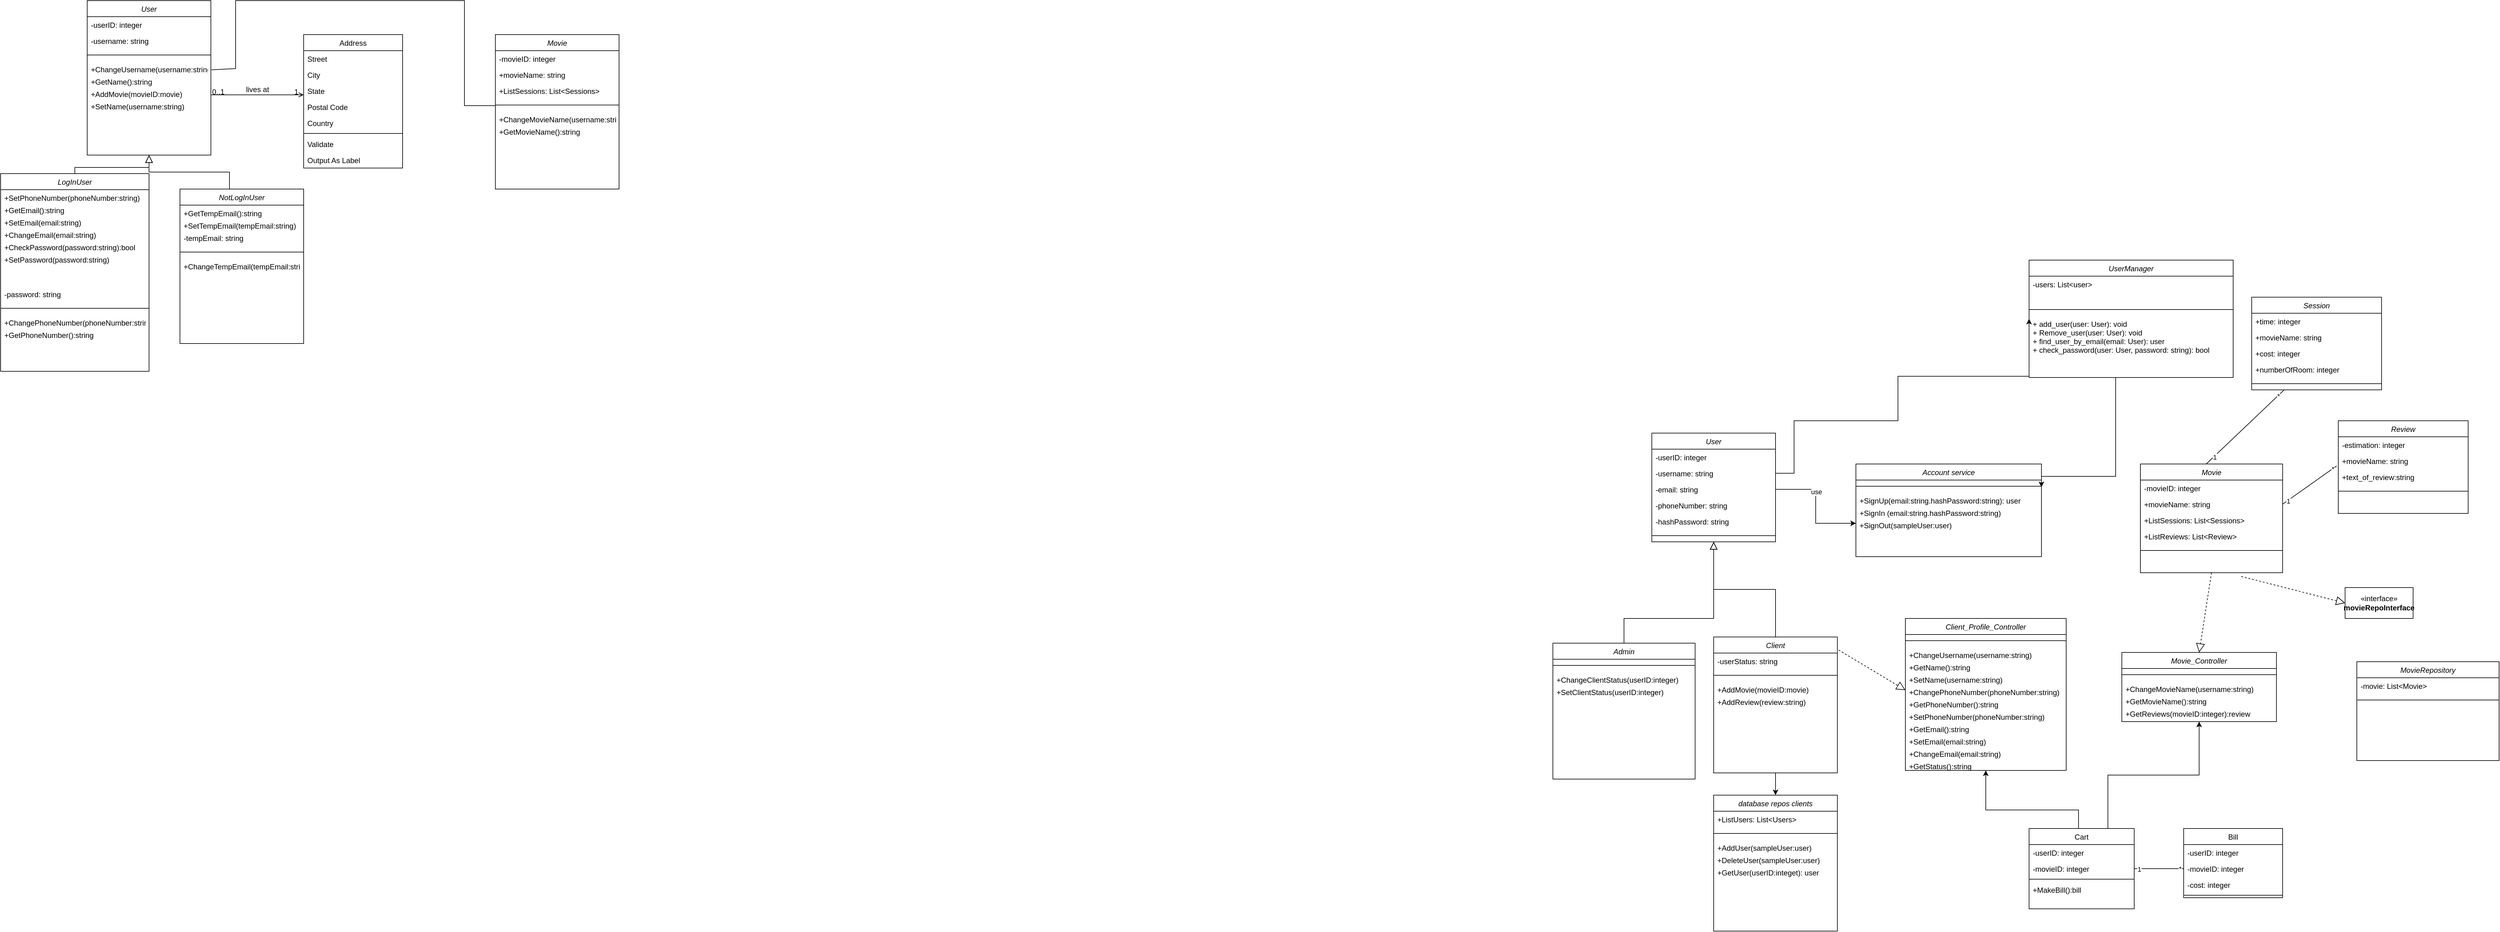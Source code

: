 <mxfile version="23.1.7" type="github" pages="2">
  <diagram id="C5RBs43oDa-KdzZeNtuy" name="Page-1">
    <mxGraphModel dx="3812" dy="1011" grid="1" gridSize="10" guides="1" tooltips="1" connect="1" arrows="1" fold="1" page="1" pageScale="1" pageWidth="827" pageHeight="1169" math="0" shadow="0">
      <root>
        <mxCell id="WIyWlLk6GJQsqaUBKTNV-0" />
        <mxCell id="WIyWlLk6GJQsqaUBKTNV-1" parent="WIyWlLk6GJQsqaUBKTNV-0" />
        <mxCell id="zkfFHV4jXpPFQw0GAbJ--0" value="User" style="swimlane;fontStyle=2;align=center;verticalAlign=top;childLayout=stackLayout;horizontal=1;startSize=26;horizontalStack=0;resizeParent=1;resizeLast=0;collapsible=1;marginBottom=0;rounded=0;shadow=0;strokeWidth=1;" parent="WIyWlLk6GJQsqaUBKTNV-1" vertex="1">
          <mxGeometry x="-2410" y="30" width="200" height="250" as="geometry">
            <mxRectangle x="200" y="60" width="160" height="26" as="alternateBounds" />
          </mxGeometry>
        </mxCell>
        <mxCell id="Kl_dRkSv7i4Bv8vPfmTF-0" value="-userID: integer" style="text;align=left;verticalAlign=top;spacingLeft=4;spacingRight=4;overflow=hidden;rotatable=0;points=[[0,0.5],[1,0.5]];portConstraint=eastwest;rounded=0;shadow=0;html=0;" parent="zkfFHV4jXpPFQw0GAbJ--0" vertex="1">
          <mxGeometry y="26" width="200" height="26" as="geometry" />
        </mxCell>
        <mxCell id="zkfFHV4jXpPFQw0GAbJ--1" value="-username: string" style="text;align=left;verticalAlign=top;spacingLeft=4;spacingRight=4;overflow=hidden;rotatable=0;points=[[0,0.5],[1,0.5]];portConstraint=eastwest;" parent="zkfFHV4jXpPFQw0GAbJ--0" vertex="1">
          <mxGeometry y="52" width="200" height="26" as="geometry" />
        </mxCell>
        <mxCell id="zkfFHV4jXpPFQw0GAbJ--4" value="" style="line;html=1;strokeWidth=1;align=left;verticalAlign=middle;spacingTop=-1;spacingLeft=3;spacingRight=3;rotatable=0;labelPosition=right;points=[];portConstraint=eastwest;" parent="zkfFHV4jXpPFQw0GAbJ--0" vertex="1">
          <mxGeometry y="78" width="200" height="20" as="geometry" />
        </mxCell>
        <mxCell id="Kl_dRkSv7i4Bv8vPfmTF-1" value="+ChangeUsername(username:string)" style="text;align=left;verticalAlign=top;spacingLeft=4;spacingRight=4;overflow=hidden;rotatable=0;points=[[0,0.5],[1,0.5]];portConstraint=eastwest;" parent="zkfFHV4jXpPFQw0GAbJ--0" vertex="1">
          <mxGeometry y="98" width="200" height="20" as="geometry" />
        </mxCell>
        <mxCell id="Kl_dRkSv7i4Bv8vPfmTF-3" value="+GetName():string" style="text;align=left;verticalAlign=top;spacingLeft=4;spacingRight=4;overflow=hidden;rotatable=0;points=[[0,0.5],[1,0.5]];portConstraint=eastwest;" parent="zkfFHV4jXpPFQw0GAbJ--0" vertex="1">
          <mxGeometry y="118" width="200" height="20" as="geometry" />
        </mxCell>
        <mxCell id="Kl_dRkSv7i4Bv8vPfmTF-28" value="+AddMovie(movieID:movie)" style="text;align=left;verticalAlign=top;spacingLeft=4;spacingRight=4;overflow=hidden;rotatable=0;points=[[0,0.5],[1,0.5]];portConstraint=eastwest;" parent="zkfFHV4jXpPFQw0GAbJ--0" vertex="1">
          <mxGeometry y="138" width="200" height="20" as="geometry" />
        </mxCell>
        <mxCell id="Kl_dRkSv7i4Bv8vPfmTF-43" value="+SetName(username:string)" style="text;align=left;verticalAlign=top;spacingLeft=4;spacingRight=4;overflow=hidden;rotatable=0;points=[[0,0.5],[1,0.5]];portConstraint=eastwest;" parent="zkfFHV4jXpPFQw0GAbJ--0" vertex="1">
          <mxGeometry y="158" width="200" height="20" as="geometry" />
        </mxCell>
        <mxCell id="zkfFHV4jXpPFQw0GAbJ--12" value="" style="endArrow=block;endSize=10;endFill=0;shadow=0;strokeWidth=1;rounded=0;edgeStyle=elbowEdgeStyle;elbow=vertical;exitX=0.5;exitY=0;exitDx=0;exitDy=0;" parent="WIyWlLk6GJQsqaUBKTNV-1" target="zkfFHV4jXpPFQw0GAbJ--0" edge="1">
          <mxGeometry width="160" relative="1" as="geometry">
            <mxPoint x="-2430" y="320" as="sourcePoint" />
            <mxPoint x="-2410" y="173" as="targetPoint" />
          </mxGeometry>
        </mxCell>
        <mxCell id="zkfFHV4jXpPFQw0GAbJ--16" value="" style="endArrow=block;endSize=10;endFill=0;shadow=0;strokeWidth=1;rounded=0;edgeStyle=elbowEdgeStyle;elbow=vertical;exitX=0.5;exitY=0;exitDx=0;exitDy=0;" parent="WIyWlLk6GJQsqaUBKTNV-1" target="zkfFHV4jXpPFQw0GAbJ--0" edge="1">
          <mxGeometry width="160" relative="1" as="geometry">
            <mxPoint x="-2180" y="335" as="sourcePoint" />
            <mxPoint x="-2300" y="241" as="targetPoint" />
          </mxGeometry>
        </mxCell>
        <mxCell id="zkfFHV4jXpPFQw0GAbJ--17" value="Address" style="swimlane;fontStyle=0;align=center;verticalAlign=top;childLayout=stackLayout;horizontal=1;startSize=26;horizontalStack=0;resizeParent=1;resizeLast=0;collapsible=1;marginBottom=0;rounded=0;shadow=0;strokeWidth=1;" parent="WIyWlLk6GJQsqaUBKTNV-1" vertex="1">
          <mxGeometry x="-2060" y="85" width="160" height="216" as="geometry">
            <mxRectangle x="550" y="140" width="160" height="26" as="alternateBounds" />
          </mxGeometry>
        </mxCell>
        <mxCell id="zkfFHV4jXpPFQw0GAbJ--18" value="Street" style="text;align=left;verticalAlign=top;spacingLeft=4;spacingRight=4;overflow=hidden;rotatable=0;points=[[0,0.5],[1,0.5]];portConstraint=eastwest;" parent="zkfFHV4jXpPFQw0GAbJ--17" vertex="1">
          <mxGeometry y="26" width="160" height="26" as="geometry" />
        </mxCell>
        <mxCell id="zkfFHV4jXpPFQw0GAbJ--19" value="City" style="text;align=left;verticalAlign=top;spacingLeft=4;spacingRight=4;overflow=hidden;rotatable=0;points=[[0,0.5],[1,0.5]];portConstraint=eastwest;rounded=0;shadow=0;html=0;" parent="zkfFHV4jXpPFQw0GAbJ--17" vertex="1">
          <mxGeometry y="52" width="160" height="26" as="geometry" />
        </mxCell>
        <mxCell id="zkfFHV4jXpPFQw0GAbJ--20" value="State" style="text;align=left;verticalAlign=top;spacingLeft=4;spacingRight=4;overflow=hidden;rotatable=0;points=[[0,0.5],[1,0.5]];portConstraint=eastwest;rounded=0;shadow=0;html=0;" parent="zkfFHV4jXpPFQw0GAbJ--17" vertex="1">
          <mxGeometry y="78" width="160" height="26" as="geometry" />
        </mxCell>
        <mxCell id="zkfFHV4jXpPFQw0GAbJ--21" value="Postal Code" style="text;align=left;verticalAlign=top;spacingLeft=4;spacingRight=4;overflow=hidden;rotatable=0;points=[[0,0.5],[1,0.5]];portConstraint=eastwest;rounded=0;shadow=0;html=0;" parent="zkfFHV4jXpPFQw0GAbJ--17" vertex="1">
          <mxGeometry y="104" width="160" height="26" as="geometry" />
        </mxCell>
        <mxCell id="zkfFHV4jXpPFQw0GAbJ--22" value="Country" style="text;align=left;verticalAlign=top;spacingLeft=4;spacingRight=4;overflow=hidden;rotatable=0;points=[[0,0.5],[1,0.5]];portConstraint=eastwest;rounded=0;shadow=0;html=0;" parent="zkfFHV4jXpPFQw0GAbJ--17" vertex="1">
          <mxGeometry y="130" width="160" height="26" as="geometry" />
        </mxCell>
        <mxCell id="zkfFHV4jXpPFQw0GAbJ--23" value="" style="line;html=1;strokeWidth=1;align=left;verticalAlign=middle;spacingTop=-1;spacingLeft=3;spacingRight=3;rotatable=0;labelPosition=right;points=[];portConstraint=eastwest;" parent="zkfFHV4jXpPFQw0GAbJ--17" vertex="1">
          <mxGeometry y="156" width="160" height="8" as="geometry" />
        </mxCell>
        <mxCell id="zkfFHV4jXpPFQw0GAbJ--24" value="Validate" style="text;align=left;verticalAlign=top;spacingLeft=4;spacingRight=4;overflow=hidden;rotatable=0;points=[[0,0.5],[1,0.5]];portConstraint=eastwest;" parent="zkfFHV4jXpPFQw0GAbJ--17" vertex="1">
          <mxGeometry y="164" width="160" height="26" as="geometry" />
        </mxCell>
        <mxCell id="zkfFHV4jXpPFQw0GAbJ--25" value="Output As Label" style="text;align=left;verticalAlign=top;spacingLeft=4;spacingRight=4;overflow=hidden;rotatable=0;points=[[0,0.5],[1,0.5]];portConstraint=eastwest;" parent="zkfFHV4jXpPFQw0GAbJ--17" vertex="1">
          <mxGeometry y="190" width="160" height="26" as="geometry" />
        </mxCell>
        <mxCell id="zkfFHV4jXpPFQw0GAbJ--26" value="" style="endArrow=open;shadow=0;strokeWidth=1;rounded=0;endFill=1;edgeStyle=elbowEdgeStyle;elbow=vertical;" parent="WIyWlLk6GJQsqaUBKTNV-1" source="zkfFHV4jXpPFQw0GAbJ--0" target="zkfFHV4jXpPFQw0GAbJ--17" edge="1">
          <mxGeometry x="0.5" y="41" relative="1" as="geometry">
            <mxPoint x="-2230" y="162" as="sourcePoint" />
            <mxPoint x="-2070" y="162" as="targetPoint" />
            <mxPoint x="-40" y="32" as="offset" />
          </mxGeometry>
        </mxCell>
        <mxCell id="zkfFHV4jXpPFQw0GAbJ--27" value="0..1" style="resizable=0;align=left;verticalAlign=bottom;labelBackgroundColor=none;fontSize=12;" parent="zkfFHV4jXpPFQw0GAbJ--26" connectable="0" vertex="1">
          <mxGeometry x="-1" relative="1" as="geometry">
            <mxPoint y="4" as="offset" />
          </mxGeometry>
        </mxCell>
        <mxCell id="zkfFHV4jXpPFQw0GAbJ--28" value="1" style="resizable=0;align=right;verticalAlign=bottom;labelBackgroundColor=none;fontSize=12;" parent="zkfFHV4jXpPFQw0GAbJ--26" connectable="0" vertex="1">
          <mxGeometry x="1" relative="1" as="geometry">
            <mxPoint x="-7" y="4" as="offset" />
          </mxGeometry>
        </mxCell>
        <mxCell id="zkfFHV4jXpPFQw0GAbJ--29" value="lives at" style="text;html=1;resizable=0;points=[];;align=center;verticalAlign=middle;labelBackgroundColor=none;rounded=0;shadow=0;strokeWidth=1;fontSize=12;" parent="zkfFHV4jXpPFQw0GAbJ--26" vertex="1" connectable="0">
          <mxGeometry x="0.5" y="49" relative="1" as="geometry">
            <mxPoint x="-38" y="40" as="offset" />
          </mxGeometry>
        </mxCell>
        <mxCell id="Kl_dRkSv7i4Bv8vPfmTF-5" value="LogInUser" style="swimlane;fontStyle=2;align=center;verticalAlign=top;childLayout=stackLayout;horizontal=1;startSize=26;horizontalStack=0;resizeParent=1;resizeLast=0;collapsible=1;marginBottom=0;rounded=0;shadow=0;strokeWidth=1;" parent="WIyWlLk6GJQsqaUBKTNV-1" vertex="1">
          <mxGeometry x="-2550" y="310" width="240" height="320" as="geometry">
            <mxRectangle x="200" y="60" width="160" height="26" as="alternateBounds" />
          </mxGeometry>
        </mxCell>
        <mxCell id="Kl_dRkSv7i4Bv8vPfmTF-13" value="+SetPhoneNumber(phoneNumber:string)" style="text;align=left;verticalAlign=top;spacingLeft=4;spacingRight=4;overflow=hidden;rotatable=0;points=[[0,0.5],[1,0.5]];portConstraint=eastwest;" parent="Kl_dRkSv7i4Bv8vPfmTF-5" vertex="1">
          <mxGeometry y="26" width="240" height="20" as="geometry" />
        </mxCell>
        <mxCell id="Kl_dRkSv7i4Bv8vPfmTF-41" value="+GetEmail():string" style="text;align=left;verticalAlign=top;spacingLeft=4;spacingRight=4;overflow=hidden;rotatable=0;points=[[0,0.5],[1,0.5]];portConstraint=eastwest;" parent="Kl_dRkSv7i4Bv8vPfmTF-5" vertex="1">
          <mxGeometry y="46" width="240" height="20" as="geometry" />
        </mxCell>
        <mxCell id="Kl_dRkSv7i4Bv8vPfmTF-40" value="+SetEmail(email:string)" style="text;align=left;verticalAlign=top;spacingLeft=4;spacingRight=4;overflow=hidden;rotatable=0;points=[[0,0.5],[1,0.5]];portConstraint=eastwest;" parent="Kl_dRkSv7i4Bv8vPfmTF-5" vertex="1">
          <mxGeometry y="66" width="240" height="20" as="geometry" />
        </mxCell>
        <mxCell id="Kl_dRkSv7i4Bv8vPfmTF-11" value="+ChangeEmail(email:string)" style="text;align=left;verticalAlign=top;spacingLeft=4;spacingRight=4;overflow=hidden;rotatable=0;points=[[0,0.5],[1,0.5]];portConstraint=eastwest;" parent="Kl_dRkSv7i4Bv8vPfmTF-5" vertex="1">
          <mxGeometry y="86" width="240" height="20" as="geometry" />
        </mxCell>
        <mxCell id="Kl_dRkSv7i4Bv8vPfmTF-27" value="+CheckPassword(password:string):bool" style="text;align=left;verticalAlign=top;spacingLeft=4;spacingRight=4;overflow=hidden;rotatable=0;points=[[0,0.5],[1,0.5]];portConstraint=eastwest;" parent="Kl_dRkSv7i4Bv8vPfmTF-5" vertex="1">
          <mxGeometry y="106" width="240" height="20" as="geometry" />
        </mxCell>
        <mxCell id="Kl_dRkSv7i4Bv8vPfmTF-42" value="+SetPassword(password:string)" style="text;align=left;verticalAlign=top;spacingLeft=4;spacingRight=4;overflow=hidden;rotatable=0;points=[[0,0.5],[1,0.5]];portConstraint=eastwest;" parent="Kl_dRkSv7i4Bv8vPfmTF-5" vertex="1">
          <mxGeometry y="126" width="240" height="56" as="geometry" />
        </mxCell>
        <mxCell id="Kl_dRkSv7i4Bv8vPfmTF-26" value="-password: string" style="text;align=left;verticalAlign=top;spacingLeft=4;spacingRight=4;overflow=hidden;rotatable=0;points=[[0,0.5],[1,0.5]];portConstraint=eastwest;rounded=0;shadow=0;html=0;" parent="Kl_dRkSv7i4Bv8vPfmTF-5" vertex="1">
          <mxGeometry y="182" width="240" height="26" as="geometry" />
        </mxCell>
        <mxCell id="Kl_dRkSv7i4Bv8vPfmTF-10" value="" style="line;html=1;strokeWidth=1;align=left;verticalAlign=middle;spacingTop=-1;spacingLeft=3;spacingRight=3;rotatable=0;labelPosition=right;points=[];portConstraint=eastwest;" parent="Kl_dRkSv7i4Bv8vPfmTF-5" vertex="1">
          <mxGeometry y="208" width="240" height="20" as="geometry" />
        </mxCell>
        <mxCell id="Kl_dRkSv7i4Bv8vPfmTF-25" value="+ChangePhoneNumber(phoneNumber:string)" style="text;align=left;verticalAlign=top;spacingLeft=4;spacingRight=4;overflow=hidden;rotatable=0;points=[[0,0.5],[1,0.5]];portConstraint=eastwest;" parent="Kl_dRkSv7i4Bv8vPfmTF-5" vertex="1">
          <mxGeometry y="228" width="240" height="20" as="geometry" />
        </mxCell>
        <mxCell id="Kl_dRkSv7i4Bv8vPfmTF-12" value="+GetPhoneNumber():string" style="text;align=left;verticalAlign=top;spacingLeft=4;spacingRight=4;overflow=hidden;rotatable=0;points=[[0,0.5],[1,0.5]];portConstraint=eastwest;" parent="Kl_dRkSv7i4Bv8vPfmTF-5" vertex="1">
          <mxGeometry y="248" width="240" height="20" as="geometry" />
        </mxCell>
        <mxCell id="Kl_dRkSv7i4Bv8vPfmTF-14" value="NotLogInUser" style="swimlane;fontStyle=2;align=center;verticalAlign=top;childLayout=stackLayout;horizontal=1;startSize=26;horizontalStack=0;resizeParent=1;resizeLast=0;collapsible=1;marginBottom=0;rounded=0;shadow=0;strokeWidth=1;" parent="WIyWlLk6GJQsqaUBKTNV-1" vertex="1">
          <mxGeometry x="-2260" y="335" width="200" height="250" as="geometry">
            <mxRectangle x="200" y="60" width="160" height="26" as="alternateBounds" />
          </mxGeometry>
        </mxCell>
        <mxCell id="Kl_dRkSv7i4Bv8vPfmTF-21" value="+GetTempEmail():string" style="text;align=left;verticalAlign=top;spacingLeft=4;spacingRight=4;overflow=hidden;rotatable=0;points=[[0,0.5],[1,0.5]];portConstraint=eastwest;" parent="Kl_dRkSv7i4Bv8vPfmTF-14" vertex="1">
          <mxGeometry y="26" width="200" height="20" as="geometry" />
        </mxCell>
        <mxCell id="Kl_dRkSv7i4Bv8vPfmTF-37" value="+SetTempEmail(tempEmail:string)" style="text;align=left;verticalAlign=top;spacingLeft=4;spacingRight=4;overflow=hidden;rotatable=0;points=[[0,0.5],[1,0.5]];portConstraint=eastwest;" parent="Kl_dRkSv7i4Bv8vPfmTF-14" vertex="1">
          <mxGeometry y="46" width="200" height="20" as="geometry" />
        </mxCell>
        <mxCell id="Kl_dRkSv7i4Bv8vPfmTF-17" value="-tempEmail: string" style="text;align=left;verticalAlign=top;spacingLeft=4;spacingRight=4;overflow=hidden;rotatable=0;points=[[0,0.5],[1,0.5]];portConstraint=eastwest;rounded=0;shadow=0;html=0;" parent="Kl_dRkSv7i4Bv8vPfmTF-14" vertex="1">
          <mxGeometry y="66" width="200" height="26" as="geometry" />
        </mxCell>
        <mxCell id="Kl_dRkSv7i4Bv8vPfmTF-19" value="" style="line;html=1;strokeWidth=1;align=left;verticalAlign=middle;spacingTop=-1;spacingLeft=3;spacingRight=3;rotatable=0;labelPosition=right;points=[];portConstraint=eastwest;" parent="Kl_dRkSv7i4Bv8vPfmTF-14" vertex="1">
          <mxGeometry y="92" width="200" height="20" as="geometry" />
        </mxCell>
        <mxCell id="Kl_dRkSv7i4Bv8vPfmTF-20" value="+ChangeTempEmail(tempEmail:string)" style="text;align=left;verticalAlign=top;spacingLeft=4;spacingRight=4;overflow=hidden;rotatable=0;points=[[0,0.5],[1,0.5]];portConstraint=eastwest;" parent="Kl_dRkSv7i4Bv8vPfmTF-14" vertex="1">
          <mxGeometry y="112" width="200" height="20" as="geometry" />
        </mxCell>
        <mxCell id="Kl_dRkSv7i4Bv8vPfmTF-29" value="Movie" style="swimlane;fontStyle=2;align=center;verticalAlign=top;childLayout=stackLayout;horizontal=1;startSize=26;horizontalStack=0;resizeParent=1;resizeLast=0;collapsible=1;marginBottom=0;rounded=0;shadow=0;strokeWidth=1;" parent="WIyWlLk6GJQsqaUBKTNV-1" vertex="1">
          <mxGeometry x="-1750" y="85" width="200" height="250" as="geometry">
            <mxRectangle x="200" y="60" width="160" height="26" as="alternateBounds" />
          </mxGeometry>
        </mxCell>
        <mxCell id="Kl_dRkSv7i4Bv8vPfmTF-30" value="-movieID: integer" style="text;align=left;verticalAlign=top;spacingLeft=4;spacingRight=4;overflow=hidden;rotatable=0;points=[[0,0.5],[1,0.5]];portConstraint=eastwest;rounded=0;shadow=0;html=0;" parent="Kl_dRkSv7i4Bv8vPfmTF-29" vertex="1">
          <mxGeometry y="26" width="200" height="26" as="geometry" />
        </mxCell>
        <mxCell id="Kl_dRkSv7i4Bv8vPfmTF-31" value="+movieName: string" style="text;align=left;verticalAlign=top;spacingLeft=4;spacingRight=4;overflow=hidden;rotatable=0;points=[[0,0.5],[1,0.5]];portConstraint=eastwest;" parent="Kl_dRkSv7i4Bv8vPfmTF-29" vertex="1">
          <mxGeometry y="52" width="200" height="26" as="geometry" />
        </mxCell>
        <mxCell id="Kl_dRkSv7i4Bv8vPfmTF-44" value="+ListSessions: List&lt;Sessions&gt;" style="text;align=left;verticalAlign=top;spacingLeft=4;spacingRight=4;overflow=hidden;rotatable=0;points=[[0,0.5],[1,0.5]];portConstraint=eastwest;" parent="Kl_dRkSv7i4Bv8vPfmTF-29" vertex="1">
          <mxGeometry y="78" width="200" height="26" as="geometry" />
        </mxCell>
        <mxCell id="Kl_dRkSv7i4Bv8vPfmTF-32" value="" style="line;html=1;strokeWidth=1;align=left;verticalAlign=middle;spacingTop=-1;spacingLeft=3;spacingRight=3;rotatable=0;labelPosition=right;points=[];portConstraint=eastwest;" parent="Kl_dRkSv7i4Bv8vPfmTF-29" vertex="1">
          <mxGeometry y="104" width="200" height="20" as="geometry" />
        </mxCell>
        <mxCell id="Kl_dRkSv7i4Bv8vPfmTF-33" value="+ChangeMovieName(username:string)" style="text;align=left;verticalAlign=top;spacingLeft=4;spacingRight=4;overflow=hidden;rotatable=0;points=[[0,0.5],[1,0.5]];portConstraint=eastwest;" parent="Kl_dRkSv7i4Bv8vPfmTF-29" vertex="1">
          <mxGeometry y="124" width="200" height="20" as="geometry" />
        </mxCell>
        <mxCell id="Kl_dRkSv7i4Bv8vPfmTF-34" value="+GetMovieName():string" style="text;align=left;verticalAlign=top;spacingLeft=4;spacingRight=4;overflow=hidden;rotatable=0;points=[[0,0.5],[1,0.5]];portConstraint=eastwest;" parent="Kl_dRkSv7i4Bv8vPfmTF-29" vertex="1">
          <mxGeometry y="144" width="200" height="20" as="geometry" />
        </mxCell>
        <mxCell id="Kl_dRkSv7i4Bv8vPfmTF-48" value="" style="endArrow=none;html=1;rounded=0;exitX=1.005;exitY=-0.3;exitDx=0;exitDy=0;exitPerimeter=0;" parent="WIyWlLk6GJQsqaUBKTNV-1" source="Kl_dRkSv7i4Bv8vPfmTF-3" edge="1">
          <mxGeometry width="50" height="50" relative="1" as="geometry">
            <mxPoint x="-1980" y="370" as="sourcePoint" />
            <mxPoint x="-1750" y="200" as="targetPoint" />
            <Array as="points">
              <mxPoint x="-2170" y="140" />
              <mxPoint x="-2170" y="30" />
              <mxPoint x="-1960" y="30" />
              <mxPoint x="-1800" y="30" />
              <mxPoint x="-1800" y="200" />
            </Array>
          </mxGeometry>
        </mxCell>
        <mxCell id="soWW_ZqdvupLJVpwj8kI-0" value="User" style="swimlane;fontStyle=2;align=center;verticalAlign=top;childLayout=stackLayout;horizontal=1;startSize=26;horizontalStack=0;resizeParent=1;resizeLast=0;collapsible=1;marginBottom=0;rounded=0;shadow=0;strokeWidth=1;" parent="WIyWlLk6GJQsqaUBKTNV-1" vertex="1">
          <mxGeometry x="120" y="730" width="200" height="176" as="geometry">
            <mxRectangle x="200" y="60" width="160" height="26" as="alternateBounds" />
          </mxGeometry>
        </mxCell>
        <mxCell id="soWW_ZqdvupLJVpwj8kI-93" value="-userID: integer" style="text;align=left;verticalAlign=top;spacingLeft=4;spacingRight=4;overflow=hidden;rotatable=0;points=[[0,0.5],[1,0.5]];portConstraint=eastwest;rounded=0;shadow=0;html=0;" parent="soWW_ZqdvupLJVpwj8kI-0" vertex="1">
          <mxGeometry y="26" width="200" height="26" as="geometry" />
        </mxCell>
        <mxCell id="soWW_ZqdvupLJVpwj8kI-2" value="-username: string" style="text;align=left;verticalAlign=top;spacingLeft=4;spacingRight=4;overflow=hidden;rotatable=0;points=[[0,0.5],[1,0.5]];portConstraint=eastwest;" parent="soWW_ZqdvupLJVpwj8kI-0" vertex="1">
          <mxGeometry y="52" width="200" height="26" as="geometry" />
        </mxCell>
        <mxCell id="Kl_dRkSv7i4Bv8vPfmTF-9" value="-email: string" style="text;align=left;verticalAlign=top;spacingLeft=4;spacingRight=4;overflow=hidden;rotatable=0;points=[[0,0.5],[1,0.5]];portConstraint=eastwest;rounded=0;shadow=0;html=0;" parent="soWW_ZqdvupLJVpwj8kI-0" vertex="1">
          <mxGeometry y="78" width="200" height="26" as="geometry" />
        </mxCell>
        <mxCell id="Kl_dRkSv7i4Bv8vPfmTF-8" value="-phoneNumber: string" style="text;align=left;verticalAlign=top;spacingLeft=4;spacingRight=4;overflow=hidden;rotatable=0;points=[[0,0.5],[1,0.5]];portConstraint=eastwest;rounded=0;shadow=0;html=0;" parent="soWW_ZqdvupLJVpwj8kI-0" vertex="1">
          <mxGeometry y="104" width="200" height="26" as="geometry" />
        </mxCell>
        <mxCell id="soWW_ZqdvupLJVpwj8kI-47" value="-hashPassword: string" style="text;align=left;verticalAlign=top;spacingLeft=4;spacingRight=4;overflow=hidden;rotatable=0;points=[[0,0.5],[1,0.5]];portConstraint=eastwest;rounded=0;shadow=0;html=0;" parent="soWW_ZqdvupLJVpwj8kI-0" vertex="1">
          <mxGeometry y="130" width="200" height="26" as="geometry" />
        </mxCell>
        <mxCell id="soWW_ZqdvupLJVpwj8kI-3" value="" style="line;html=1;strokeWidth=1;align=left;verticalAlign=middle;spacingTop=-1;spacingLeft=3;spacingRight=3;rotatable=0;labelPosition=right;points=[];portConstraint=eastwest;" parent="soWW_ZqdvupLJVpwj8kI-0" vertex="1">
          <mxGeometry y="156" width="200" height="20" as="geometry" />
        </mxCell>
        <mxCell id="soWW_ZqdvupLJVpwj8kI-9" value="" style="endArrow=block;endSize=10;endFill=0;shadow=0;strokeWidth=1;rounded=0;edgeStyle=elbowEdgeStyle;elbow=vertical;exitX=0.5;exitY=0;exitDx=0;exitDy=0;entryX=0.5;entryY=1;entryDx=0;entryDy=0;" parent="WIyWlLk6GJQsqaUBKTNV-1" source="soWW_ZqdvupLJVpwj8kI-10" target="soWW_ZqdvupLJVpwj8kI-0" edge="1">
          <mxGeometry width="160" relative="1" as="geometry">
            <mxPoint x="80" y="1020" as="sourcePoint" />
            <mxPoint x="200" y="1020" as="targetPoint" />
            <Array as="points">
              <mxPoint x="160" y="1030" />
            </Array>
          </mxGeometry>
        </mxCell>
        <mxCell id="soWW_ZqdvupLJVpwj8kI-10" value="Admin" style="swimlane;fontStyle=2;align=center;verticalAlign=top;childLayout=stackLayout;horizontal=1;startSize=26;horizontalStack=0;resizeParent=1;resizeLast=0;collapsible=1;marginBottom=0;rounded=0;shadow=0;strokeWidth=1;" parent="WIyWlLk6GJQsqaUBKTNV-1" vertex="1">
          <mxGeometry x="-40" y="1070" width="230" height="220" as="geometry">
            <mxRectangle x="200" y="60" width="160" height="26" as="alternateBounds" />
          </mxGeometry>
        </mxCell>
        <mxCell id="soWW_ZqdvupLJVpwj8kI-13" value="" style="line;html=1;strokeWidth=1;align=left;verticalAlign=middle;spacingTop=-1;spacingLeft=3;spacingRight=3;rotatable=0;labelPosition=right;points=[];portConstraint=eastwest;" parent="soWW_ZqdvupLJVpwj8kI-10" vertex="1">
          <mxGeometry y="26" width="230" height="20" as="geometry" />
        </mxCell>
        <mxCell id="soWW_ZqdvupLJVpwj8kI-92" value="+ChangeClientStatus(userID:integer)" style="text;align=left;verticalAlign=top;spacingLeft=4;spacingRight=4;overflow=hidden;rotatable=0;points=[[0,0.5],[1,0.5]];portConstraint=eastwest;" parent="soWW_ZqdvupLJVpwj8kI-10" vertex="1">
          <mxGeometry y="46" width="230" height="20" as="geometry" />
        </mxCell>
        <mxCell id="soWW_ZqdvupLJVpwj8kI-95" value="+SetClientStatus(userID:integer)" style="text;align=left;verticalAlign=top;spacingLeft=4;spacingRight=4;overflow=hidden;rotatable=0;points=[[0,0.5],[1,0.5]];portConstraint=eastwest;" parent="soWW_ZqdvupLJVpwj8kI-10" vertex="1">
          <mxGeometry y="66" width="230" height="20" as="geometry" />
        </mxCell>
        <mxCell id="soWW_ZqdvupLJVpwj8kI-132" style="edgeStyle=orthogonalEdgeStyle;rounded=0;orthogonalLoop=1;jettySize=auto;html=1;exitX=0.5;exitY=1;exitDx=0;exitDy=0;entryX=0.5;entryY=0;entryDx=0;entryDy=0;" parent="WIyWlLk6GJQsqaUBKTNV-1" source="soWW_ZqdvupLJVpwj8kI-19" target="soWW_ZqdvupLJVpwj8kI-125" edge="1">
          <mxGeometry relative="1" as="geometry" />
        </mxCell>
        <mxCell id="soWW_ZqdvupLJVpwj8kI-19" value="Client" style="swimlane;fontStyle=2;align=center;verticalAlign=top;childLayout=stackLayout;horizontal=1;startSize=26;horizontalStack=0;resizeParent=1;resizeLast=0;collapsible=1;marginBottom=0;rounded=0;shadow=0;strokeWidth=1;" parent="WIyWlLk6GJQsqaUBKTNV-1" vertex="1">
          <mxGeometry x="220" y="1060" width="200" height="220" as="geometry">
            <mxRectangle x="200" y="60" width="160" height="26" as="alternateBounds" />
          </mxGeometry>
        </mxCell>
        <mxCell id="soWW_ZqdvupLJVpwj8kI-96" value="-userStatus: string" style="text;align=left;verticalAlign=top;spacingLeft=4;spacingRight=4;overflow=hidden;rotatable=0;points=[[0,0.5],[1,0.5]];portConstraint=eastwest;rounded=0;shadow=0;html=0;" parent="soWW_ZqdvupLJVpwj8kI-19" vertex="1">
          <mxGeometry y="26" width="200" height="26" as="geometry" />
        </mxCell>
        <mxCell id="soWW_ZqdvupLJVpwj8kI-22" value="" style="line;html=1;strokeWidth=1;align=left;verticalAlign=middle;spacingTop=-1;spacingLeft=3;spacingRight=3;rotatable=0;labelPosition=right;points=[];portConstraint=eastwest;" parent="soWW_ZqdvupLJVpwj8kI-19" vertex="1">
          <mxGeometry y="52" width="200" height="20" as="geometry" />
        </mxCell>
        <mxCell id="soWW_ZqdvupLJVpwj8kI-25" value="+AddMovie(movieID:movie)" style="text;align=left;verticalAlign=top;spacingLeft=4;spacingRight=4;overflow=hidden;rotatable=0;points=[[0,0.5],[1,0.5]];portConstraint=eastwest;" parent="soWW_ZqdvupLJVpwj8kI-19" vertex="1">
          <mxGeometry y="72" width="200" height="20" as="geometry" />
        </mxCell>
        <mxCell id="soWW_ZqdvupLJVpwj8kI-97" value="+AddReview(review:string)" style="text;align=left;verticalAlign=top;spacingLeft=4;spacingRight=4;overflow=hidden;rotatable=0;points=[[0,0.5],[1,0.5]];portConstraint=eastwest;" parent="soWW_ZqdvupLJVpwj8kI-19" vertex="1">
          <mxGeometry y="92" width="200" height="20" as="geometry" />
        </mxCell>
        <mxCell id="soWW_ZqdvupLJVpwj8kI-28" value="Client_Profile_Controller" style="swimlane;fontStyle=2;align=center;verticalAlign=top;childLayout=stackLayout;horizontal=1;startSize=26;horizontalStack=0;resizeParent=1;resizeLast=0;collapsible=1;marginBottom=0;rounded=0;shadow=0;strokeWidth=1;" parent="WIyWlLk6GJQsqaUBKTNV-1" vertex="1">
          <mxGeometry x="530" y="1030" width="260" height="246" as="geometry">
            <mxRectangle x="200" y="60" width="160" height="26" as="alternateBounds" />
          </mxGeometry>
        </mxCell>
        <mxCell id="soWW_ZqdvupLJVpwj8kI-33" value="" style="line;html=1;strokeWidth=1;align=left;verticalAlign=middle;spacingTop=-1;spacingLeft=3;spacingRight=3;rotatable=0;labelPosition=right;points=[];portConstraint=eastwest;" parent="soWW_ZqdvupLJVpwj8kI-28" vertex="1">
          <mxGeometry y="26" width="260" height="20" as="geometry" />
        </mxCell>
        <mxCell id="soWW_ZqdvupLJVpwj8kI-34" value="+ChangeUsername(username:string)" style="text;align=left;verticalAlign=top;spacingLeft=4;spacingRight=4;overflow=hidden;rotatable=0;points=[[0,0.5],[1,0.5]];portConstraint=eastwest;" parent="soWW_ZqdvupLJVpwj8kI-28" vertex="1">
          <mxGeometry y="46" width="260" height="20" as="geometry" />
        </mxCell>
        <mxCell id="soWW_ZqdvupLJVpwj8kI-35" value="+GetName():string" style="text;align=left;verticalAlign=top;spacingLeft=4;spacingRight=4;overflow=hidden;rotatable=0;points=[[0,0.5],[1,0.5]];portConstraint=eastwest;" parent="soWW_ZqdvupLJVpwj8kI-28" vertex="1">
          <mxGeometry y="66" width="260" height="20" as="geometry" />
        </mxCell>
        <mxCell id="soWW_ZqdvupLJVpwj8kI-37" value="+SetName(username:string)" style="text;align=left;verticalAlign=top;spacingLeft=4;spacingRight=4;overflow=hidden;rotatable=0;points=[[0,0.5],[1,0.5]];portConstraint=eastwest;" parent="soWW_ZqdvupLJVpwj8kI-28" vertex="1">
          <mxGeometry y="86" width="260" height="20" as="geometry" />
        </mxCell>
        <mxCell id="soWW_ZqdvupLJVpwj8kI-39" value="+ChangePhoneNumber(phoneNumber:string)" style="text;align=left;verticalAlign=top;spacingLeft=4;spacingRight=4;overflow=hidden;rotatable=0;points=[[0,0.5],[1,0.5]];portConstraint=eastwest;" parent="soWW_ZqdvupLJVpwj8kI-28" vertex="1">
          <mxGeometry y="106" width="260" height="20" as="geometry" />
        </mxCell>
        <mxCell id="soWW_ZqdvupLJVpwj8kI-40" value="+GetPhoneNumber():string" style="text;align=left;verticalAlign=top;spacingLeft=4;spacingRight=4;overflow=hidden;rotatable=0;points=[[0,0.5],[1,0.5]];portConstraint=eastwest;" parent="soWW_ZqdvupLJVpwj8kI-28" vertex="1">
          <mxGeometry y="126" width="260" height="20" as="geometry" />
        </mxCell>
        <mxCell id="soWW_ZqdvupLJVpwj8kI-41" value="+SetPhoneNumber(phoneNumber:string)" style="text;align=left;verticalAlign=top;spacingLeft=4;spacingRight=4;overflow=hidden;rotatable=0;points=[[0,0.5],[1,0.5]];portConstraint=eastwest;" parent="soWW_ZqdvupLJVpwj8kI-28" vertex="1">
          <mxGeometry y="146" width="260" height="20" as="geometry" />
        </mxCell>
        <mxCell id="soWW_ZqdvupLJVpwj8kI-42" value="+GetEmail():string" style="text;align=left;verticalAlign=top;spacingLeft=4;spacingRight=4;overflow=hidden;rotatable=0;points=[[0,0.5],[1,0.5]];portConstraint=eastwest;" parent="soWW_ZqdvupLJVpwj8kI-28" vertex="1">
          <mxGeometry y="166" width="260" height="20" as="geometry" />
        </mxCell>
        <mxCell id="soWW_ZqdvupLJVpwj8kI-43" value="+SetEmail(email:string)" style="text;align=left;verticalAlign=top;spacingLeft=4;spacingRight=4;overflow=hidden;rotatable=0;points=[[0,0.5],[1,0.5]];portConstraint=eastwest;" parent="soWW_ZqdvupLJVpwj8kI-28" vertex="1">
          <mxGeometry y="186" width="260" height="20" as="geometry" />
        </mxCell>
        <mxCell id="soWW_ZqdvupLJVpwj8kI-44" value="+ChangeEmail(email:string)" style="text;align=left;verticalAlign=top;spacingLeft=4;spacingRight=4;overflow=hidden;rotatable=0;points=[[0,0.5],[1,0.5]];portConstraint=eastwest;" parent="soWW_ZqdvupLJVpwj8kI-28" vertex="1">
          <mxGeometry y="206" width="260" height="20" as="geometry" />
        </mxCell>
        <mxCell id="soWW_ZqdvupLJVpwj8kI-94" value="+GetStatus():string" style="text;align=left;verticalAlign=top;spacingLeft=4;spacingRight=4;overflow=hidden;rotatable=0;points=[[0,0.5],[1,0.5]];portConstraint=eastwest;" parent="soWW_ZqdvupLJVpwj8kI-28" vertex="1">
          <mxGeometry y="226" width="260" height="20" as="geometry" />
        </mxCell>
        <mxCell id="soWW_ZqdvupLJVpwj8kI-8" value="" style="endArrow=block;endSize=10;endFill=0;shadow=0;strokeWidth=1;rounded=0;edgeStyle=elbowEdgeStyle;elbow=vertical;exitX=0.5;exitY=0;exitDx=0;exitDy=0;entryX=0.5;entryY=1;entryDx=0;entryDy=0;" parent="WIyWlLk6GJQsqaUBKTNV-1" source="soWW_ZqdvupLJVpwj8kI-19" target="soWW_ZqdvupLJVpwj8kI-0" edge="1">
          <mxGeometry width="160" relative="1" as="geometry">
            <mxPoint x="340" y="1036.0" as="sourcePoint" />
            <mxPoint x="240" y="936" as="targetPoint" />
            <Array as="points" />
          </mxGeometry>
        </mxCell>
        <mxCell id="soWW_ZqdvupLJVpwj8kI-51" value="" style="endArrow=block;dashed=1;endFill=0;endSize=12;html=1;rounded=0;entryX=0;entryY=0.5;entryDx=0;entryDy=0;exitX=1.011;exitY=0.096;exitDx=0;exitDy=0;exitPerimeter=0;" parent="WIyWlLk6GJQsqaUBKTNV-1" source="soWW_ZqdvupLJVpwj8kI-19" target="soWW_ZqdvupLJVpwj8kI-39" edge="1">
          <mxGeometry width="160" relative="1" as="geometry">
            <mxPoint x="440" y="1140" as="sourcePoint" />
            <mxPoint x="530" y="1140" as="targetPoint" />
          </mxGeometry>
        </mxCell>
        <mxCell id="soWW_ZqdvupLJVpwj8kI-81" style="edgeStyle=orthogonalEdgeStyle;rounded=0;orthogonalLoop=1;jettySize=auto;html=1;exitX=0.75;exitY=0;exitDx=0;exitDy=0;entryX=0.5;entryY=1;entryDx=0;entryDy=0;" parent="WIyWlLk6GJQsqaUBKTNV-1" source="soWW_ZqdvupLJVpwj8kI-52" target="soWW_ZqdvupLJVpwj8kI-70" edge="1">
          <mxGeometry relative="1" as="geometry" />
        </mxCell>
        <mxCell id="soWW_ZqdvupLJVpwj8kI-52" value="Cart" style="swimlane;fontStyle=0;align=center;verticalAlign=top;childLayout=stackLayout;horizontal=1;startSize=26;horizontalStack=0;resizeParent=1;resizeLast=0;collapsible=1;marginBottom=0;rounded=0;shadow=0;strokeWidth=1;" parent="WIyWlLk6GJQsqaUBKTNV-1" vertex="1">
          <mxGeometry x="730" y="1370" width="170" height="130" as="geometry">
            <mxRectangle x="550" y="140" width="160" height="26" as="alternateBounds" />
          </mxGeometry>
        </mxCell>
        <mxCell id="soWW_ZqdvupLJVpwj8kI-1" value="-userID: integer" style="text;align=left;verticalAlign=top;spacingLeft=4;spacingRight=4;overflow=hidden;rotatable=0;points=[[0,0.5],[1,0.5]];portConstraint=eastwest;rounded=0;shadow=0;html=0;" parent="soWW_ZqdvupLJVpwj8kI-52" vertex="1">
          <mxGeometry y="26" width="170" height="26" as="geometry" />
        </mxCell>
        <mxCell id="soWW_ZqdvupLJVpwj8kI-61" value="-movieID: integer" style="text;align=left;verticalAlign=top;spacingLeft=4;spacingRight=4;overflow=hidden;rotatable=0;points=[[0,0.5],[1,0.5]];portConstraint=eastwest;rounded=0;shadow=0;html=0;" parent="soWW_ZqdvupLJVpwj8kI-52" vertex="1">
          <mxGeometry y="52" width="170" height="26" as="geometry" />
        </mxCell>
        <mxCell id="soWW_ZqdvupLJVpwj8kI-58" value="" style="line;html=1;strokeWidth=1;align=left;verticalAlign=middle;spacingTop=-1;spacingLeft=3;spacingRight=3;rotatable=0;labelPosition=right;points=[];portConstraint=eastwest;" parent="soWW_ZqdvupLJVpwj8kI-52" vertex="1">
          <mxGeometry y="78" width="170" height="8" as="geometry" />
        </mxCell>
        <mxCell id="soWW_ZqdvupLJVpwj8kI-112" value="+MakeBill():bill" style="text;align=left;verticalAlign=top;spacingLeft=4;spacingRight=4;overflow=hidden;rotatable=0;points=[[0,0.5],[1,0.5]];portConstraint=eastwest;" parent="soWW_ZqdvupLJVpwj8kI-52" vertex="1">
          <mxGeometry y="86" width="170" height="24" as="geometry" />
        </mxCell>
        <mxCell id="soWW_ZqdvupLJVpwj8kI-62" value="Movie" style="swimlane;fontStyle=2;align=center;verticalAlign=top;childLayout=stackLayout;horizontal=1;startSize=26;horizontalStack=0;resizeParent=1;resizeLast=0;collapsible=1;marginBottom=0;rounded=0;shadow=0;strokeWidth=1;" parent="WIyWlLk6GJQsqaUBKTNV-1" vertex="1">
          <mxGeometry x="910" y="780" width="230" height="176" as="geometry">
            <mxRectangle x="200" y="60" width="160" height="26" as="alternateBounds" />
          </mxGeometry>
        </mxCell>
        <mxCell id="soWW_ZqdvupLJVpwj8kI-63" value="-movieID: integer" style="text;align=left;verticalAlign=top;spacingLeft=4;spacingRight=4;overflow=hidden;rotatable=0;points=[[0,0.5],[1,0.5]];portConstraint=eastwest;rounded=0;shadow=0;html=0;" parent="soWW_ZqdvupLJVpwj8kI-62" vertex="1">
          <mxGeometry y="26" width="230" height="26" as="geometry" />
        </mxCell>
        <mxCell id="soWW_ZqdvupLJVpwj8kI-64" value="+movieName: string" style="text;align=left;verticalAlign=top;spacingLeft=4;spacingRight=4;overflow=hidden;rotatable=0;points=[[0,0.5],[1,0.5]];portConstraint=eastwest;" parent="soWW_ZqdvupLJVpwj8kI-62" vertex="1">
          <mxGeometry y="52" width="230" height="26" as="geometry" />
        </mxCell>
        <mxCell id="soWW_ZqdvupLJVpwj8kI-65" value="+ListSessions: List&lt;Sessions&gt;" style="text;align=left;verticalAlign=top;spacingLeft=4;spacingRight=4;overflow=hidden;rotatable=0;points=[[0,0.5],[1,0.5]];portConstraint=eastwest;" parent="soWW_ZqdvupLJVpwj8kI-62" vertex="1">
          <mxGeometry y="78" width="230" height="26" as="geometry" />
        </mxCell>
        <mxCell id="soWW_ZqdvupLJVpwj8kI-98" value="+ListReviews: List&lt;Review&gt;" style="text;align=left;verticalAlign=top;spacingLeft=4;spacingRight=4;overflow=hidden;rotatable=0;points=[[0,0.5],[1,0.5]];portConstraint=eastwest;" parent="soWW_ZqdvupLJVpwj8kI-62" vertex="1">
          <mxGeometry y="104" width="230" height="26" as="geometry" />
        </mxCell>
        <mxCell id="soWW_ZqdvupLJVpwj8kI-66" value="" style="line;html=1;strokeWidth=1;align=left;verticalAlign=middle;spacingTop=-1;spacingLeft=3;spacingRight=3;rotatable=0;labelPosition=right;points=[];portConstraint=eastwest;" parent="soWW_ZqdvupLJVpwj8kI-62" vertex="1">
          <mxGeometry y="130" width="230" height="20" as="geometry" />
        </mxCell>
        <mxCell id="soWW_ZqdvupLJVpwj8kI-70" value="Movie_Controller" style="swimlane;fontStyle=2;align=center;verticalAlign=top;childLayout=stackLayout;horizontal=1;startSize=26;horizontalStack=0;resizeParent=1;resizeLast=0;collapsible=1;marginBottom=0;rounded=0;shadow=0;strokeWidth=1;" parent="WIyWlLk6GJQsqaUBKTNV-1" vertex="1">
          <mxGeometry x="880" y="1085" width="250" height="112" as="geometry">
            <mxRectangle x="200" y="60" width="160" height="26" as="alternateBounds" />
          </mxGeometry>
        </mxCell>
        <mxCell id="soWW_ZqdvupLJVpwj8kI-74" value="" style="line;html=1;strokeWidth=1;align=left;verticalAlign=middle;spacingTop=-1;spacingLeft=3;spacingRight=3;rotatable=0;labelPosition=right;points=[];portConstraint=eastwest;" parent="soWW_ZqdvupLJVpwj8kI-70" vertex="1">
          <mxGeometry y="26" width="250" height="20" as="geometry" />
        </mxCell>
        <mxCell id="soWW_ZqdvupLJVpwj8kI-75" value="+ChangeMovieName(username:string)" style="text;align=left;verticalAlign=top;spacingLeft=4;spacingRight=4;overflow=hidden;rotatable=0;points=[[0,0.5],[1,0.5]];portConstraint=eastwest;" parent="soWW_ZqdvupLJVpwj8kI-70" vertex="1">
          <mxGeometry y="46" width="250" height="20" as="geometry" />
        </mxCell>
        <mxCell id="soWW_ZqdvupLJVpwj8kI-76" value="+GetMovieName():string" style="text;align=left;verticalAlign=top;spacingLeft=4;spacingRight=4;overflow=hidden;rotatable=0;points=[[0,0.5],[1,0.5]];portConstraint=eastwest;" parent="soWW_ZqdvupLJVpwj8kI-70" vertex="1">
          <mxGeometry y="66" width="250" height="20" as="geometry" />
        </mxCell>
        <mxCell id="GcpcCNUzEOuJ6NHcSgfP-0" value="+GetReviews(movieID:integer):review" style="text;align=left;verticalAlign=top;spacingLeft=4;spacingRight=4;overflow=hidden;rotatable=0;points=[[0,0.5],[1,0.5]];portConstraint=eastwest;" vertex="1" parent="soWW_ZqdvupLJVpwj8kI-70">
          <mxGeometry y="86" width="250" height="26" as="geometry" />
        </mxCell>
        <mxCell id="soWW_ZqdvupLJVpwj8kI-80" style="edgeStyle=orthogonalEdgeStyle;rounded=0;orthogonalLoop=1;jettySize=auto;html=1;exitX=0.5;exitY=0;exitDx=0;exitDy=0;entryX=0.5;entryY=1;entryDx=0;entryDy=0;" parent="WIyWlLk6GJQsqaUBKTNV-1" source="soWW_ZqdvupLJVpwj8kI-52" target="soWW_ZqdvupLJVpwj8kI-28" edge="1">
          <mxGeometry relative="1" as="geometry">
            <mxPoint x="810" y="1380" as="sourcePoint" />
            <mxPoint x="660" y="1290" as="targetPoint" />
            <Array as="points">
              <mxPoint x="810" y="1370" />
              <mxPoint x="810" y="1340" />
              <mxPoint x="660" y="1340" />
            </Array>
          </mxGeometry>
        </mxCell>
        <mxCell id="soWW_ZqdvupLJVpwj8kI-82" value="Account service" style="swimlane;fontStyle=2;align=center;verticalAlign=top;childLayout=stackLayout;horizontal=1;startSize=26;horizontalStack=0;resizeParent=1;resizeLast=0;collapsible=1;marginBottom=0;rounded=0;shadow=0;strokeWidth=1;" parent="WIyWlLk6GJQsqaUBKTNV-1" vertex="1">
          <mxGeometry x="450" y="780" width="300" height="150" as="geometry">
            <mxRectangle x="200" y="60" width="160" height="26" as="alternateBounds" />
          </mxGeometry>
        </mxCell>
        <mxCell id="soWW_ZqdvupLJVpwj8kI-87" value="" style="line;html=1;strokeWidth=1;align=left;verticalAlign=middle;spacingTop=-1;spacingLeft=3;spacingRight=3;rotatable=0;labelPosition=right;points=[];portConstraint=eastwest;" parent="soWW_ZqdvupLJVpwj8kI-82" vertex="1">
          <mxGeometry y="26" width="300" height="20" as="geometry" />
        </mxCell>
        <mxCell id="soWW_ZqdvupLJVpwj8kI-88" value="+SignUp(email:string.hashPassword:string): user" style="text;align=left;verticalAlign=top;spacingLeft=4;spacingRight=4;overflow=hidden;rotatable=0;points=[[0,0.5],[1,0.5]];portConstraint=eastwest;" parent="soWW_ZqdvupLJVpwj8kI-82" vertex="1">
          <mxGeometry y="46" width="300" height="20" as="geometry" />
        </mxCell>
        <mxCell id="soWW_ZqdvupLJVpwj8kI-103" value="+SignIn (email:string.hashPassword:string)&#xa;" style="text;align=left;verticalAlign=top;spacingLeft=4;spacingRight=4;overflow=hidden;rotatable=0;points=[[0,0.5],[1,0.5]];portConstraint=eastwest;" parent="soWW_ZqdvupLJVpwj8kI-82" vertex="1">
          <mxGeometry y="66" width="300" height="20" as="geometry" />
        </mxCell>
        <mxCell id="soWW_ZqdvupLJVpwj8kI-104" value="+SignOut(sampleUser:user)" style="text;align=left;verticalAlign=top;spacingLeft=4;spacingRight=4;overflow=hidden;rotatable=0;points=[[0,0.5],[1,0.5]];portConstraint=eastwest;" parent="soWW_ZqdvupLJVpwj8kI-82" vertex="1">
          <mxGeometry y="86" width="300" height="20" as="geometry" />
        </mxCell>
        <mxCell id="soWW_ZqdvupLJVpwj8kI-101" value="" style="endArrow=block;dashed=1;endFill=0;endSize=12;html=1;rounded=0;entryX=0.5;entryY=0;entryDx=0;entryDy=0;exitX=0.5;exitY=1;exitDx=0;exitDy=0;" parent="WIyWlLk6GJQsqaUBKTNV-1" source="soWW_ZqdvupLJVpwj8kI-62" target="soWW_ZqdvupLJVpwj8kI-70" edge="1">
          <mxGeometry width="160" relative="1" as="geometry">
            <mxPoint x="952" y="970" as="sourcePoint" />
            <mxPoint x="1060" y="1035" as="targetPoint" />
          </mxGeometry>
        </mxCell>
        <mxCell id="soWW_ZqdvupLJVpwj8kI-106" style="edgeStyle=orthogonalEdgeStyle;rounded=0;orthogonalLoop=1;jettySize=auto;html=1;exitX=1;exitY=0.5;exitDx=0;exitDy=0;entryX=0;entryY=0.5;entryDx=0;entryDy=0;" parent="WIyWlLk6GJQsqaUBKTNV-1" source="Kl_dRkSv7i4Bv8vPfmTF-9" target="soWW_ZqdvupLJVpwj8kI-104" edge="1">
          <mxGeometry relative="1" as="geometry" />
        </mxCell>
        <mxCell id="soWW_ZqdvupLJVpwj8kI-107" value="use" style="edgeLabel;html=1;align=center;verticalAlign=middle;resizable=0;points=[];" parent="soWW_ZqdvupLJVpwj8kI-106" vertex="1" connectable="0">
          <mxGeometry x="-0.262" y="1" relative="1" as="geometry">
            <mxPoint as="offset" />
          </mxGeometry>
        </mxCell>
        <mxCell id="soWW_ZqdvupLJVpwj8kI-108" value="Bill" style="swimlane;fontStyle=0;align=center;verticalAlign=top;childLayout=stackLayout;horizontal=1;startSize=26;horizontalStack=0;resizeParent=1;resizeLast=0;collapsible=1;marginBottom=0;rounded=0;shadow=0;strokeWidth=1;" parent="WIyWlLk6GJQsqaUBKTNV-1" vertex="1">
          <mxGeometry x="980" y="1370" width="160" height="112" as="geometry">
            <mxRectangle x="550" y="140" width="160" height="26" as="alternateBounds" />
          </mxGeometry>
        </mxCell>
        <mxCell id="soWW_ZqdvupLJVpwj8kI-109" value="-userID: integer" style="text;align=left;verticalAlign=top;spacingLeft=4;spacingRight=4;overflow=hidden;rotatable=0;points=[[0,0.5],[1,0.5]];portConstraint=eastwest;rounded=0;shadow=0;html=0;" parent="soWW_ZqdvupLJVpwj8kI-108" vertex="1">
          <mxGeometry y="26" width="160" height="26" as="geometry" />
        </mxCell>
        <mxCell id="soWW_ZqdvupLJVpwj8kI-113" value="-movieID: integer" style="text;align=left;verticalAlign=top;spacingLeft=4;spacingRight=4;overflow=hidden;rotatable=0;points=[[0,0.5],[1,0.5]];portConstraint=eastwest;rounded=0;shadow=0;html=0;" parent="soWW_ZqdvupLJVpwj8kI-108" vertex="1">
          <mxGeometry y="52" width="160" height="26" as="geometry" />
        </mxCell>
        <mxCell id="soWW_ZqdvupLJVpwj8kI-110" value="-cost: integer" style="text;align=left;verticalAlign=top;spacingLeft=4;spacingRight=4;overflow=hidden;rotatable=0;points=[[0,0.5],[1,0.5]];portConstraint=eastwest;rounded=0;shadow=0;html=0;" parent="soWW_ZqdvupLJVpwj8kI-108" vertex="1">
          <mxGeometry y="78" width="160" height="26" as="geometry" />
        </mxCell>
        <mxCell id="soWW_ZqdvupLJVpwj8kI-111" value="" style="line;html=1;strokeWidth=1;align=left;verticalAlign=middle;spacingTop=-1;spacingLeft=3;spacingRight=3;rotatable=0;labelPosition=right;points=[];portConstraint=eastwest;" parent="soWW_ZqdvupLJVpwj8kI-108" vertex="1">
          <mxGeometry y="104" width="160" height="8" as="geometry" />
        </mxCell>
        <mxCell id="soWW_ZqdvupLJVpwj8kI-115" value="" style="endArrow=none;html=1;rounded=0;entryX=0;entryY=0.5;entryDx=0;entryDy=0;exitX=1;exitY=0.5;exitDx=0;exitDy=0;" parent="WIyWlLk6GJQsqaUBKTNV-1" source="soWW_ZqdvupLJVpwj8kI-61" target="soWW_ZqdvupLJVpwj8kI-113" edge="1">
          <mxGeometry width="50" height="50" relative="1" as="geometry">
            <mxPoint x="930" y="1482" as="sourcePoint" />
            <mxPoint x="980" y="1432" as="targetPoint" />
          </mxGeometry>
        </mxCell>
        <mxCell id="soWW_ZqdvupLJVpwj8kI-116" value="1" style="edgeLabel;html=1;align=center;verticalAlign=middle;resizable=0;points=[];" parent="soWW_ZqdvupLJVpwj8kI-115" vertex="1" connectable="0">
          <mxGeometry x="-0.807" y="-1" relative="1" as="geometry">
            <mxPoint as="offset" />
          </mxGeometry>
        </mxCell>
        <mxCell id="soWW_ZqdvupLJVpwj8kI-117" value="*" style="edgeLabel;html=1;align=center;verticalAlign=middle;resizable=0;points=[];" parent="soWW_ZqdvupLJVpwj8kI-115" vertex="1" connectable="0">
          <mxGeometry x="0.839" relative="1" as="geometry">
            <mxPoint as="offset" />
          </mxGeometry>
        </mxCell>
        <mxCell id="soWW_ZqdvupLJVpwj8kI-134" style="edgeStyle=orthogonalEdgeStyle;rounded=0;orthogonalLoop=1;jettySize=auto;html=1;exitX=0.5;exitY=1;exitDx=0;exitDy=0;entryX=1;entryY=0.25;entryDx=0;entryDy=0;" parent="WIyWlLk6GJQsqaUBKTNV-1" source="soWW_ZqdvupLJVpwj8kI-118" target="soWW_ZqdvupLJVpwj8kI-82" edge="1">
          <mxGeometry relative="1" as="geometry">
            <Array as="points">
              <mxPoint x="870" y="800" />
              <mxPoint x="750" y="800" />
            </Array>
          </mxGeometry>
        </mxCell>
        <mxCell id="soWW_ZqdvupLJVpwj8kI-118" value="UserManager" style="swimlane;fontStyle=2;align=center;verticalAlign=top;childLayout=stackLayout;horizontal=1;startSize=26;horizontalStack=0;resizeParent=1;resizeLast=0;collapsible=1;marginBottom=0;rounded=0;shadow=0;strokeWidth=1;" parent="WIyWlLk6GJQsqaUBKTNV-1" vertex="1">
          <mxGeometry x="730" y="450" width="330" height="190" as="geometry">
            <mxRectangle x="200" y="60" width="160" height="26" as="alternateBounds" />
          </mxGeometry>
        </mxCell>
        <mxCell id="Q65ItB4DhM4sFBB4FkkV-2" value="-users: List&lt;user&gt;" style="text;align=left;verticalAlign=top;spacingLeft=4;spacingRight=4;overflow=hidden;rotatable=0;points=[[0,0.5],[1,0.5]];portConstraint=eastwest;" vertex="1" parent="soWW_ZqdvupLJVpwj8kI-118">
          <mxGeometry y="26" width="330" height="44" as="geometry" />
        </mxCell>
        <mxCell id="soWW_ZqdvupLJVpwj8kI-124" value="" style="line;html=1;strokeWidth=1;align=left;verticalAlign=middle;spacingTop=-1;spacingLeft=3;spacingRight=3;rotatable=0;labelPosition=right;points=[];portConstraint=eastwest;" parent="soWW_ZqdvupLJVpwj8kI-118" vertex="1">
          <mxGeometry y="70" width="330" height="20" as="geometry" />
        </mxCell>
        <mxCell id="OQkfyNVYAQuDEGS6hGE0-0" value="+ add_user(user: User): void &#xa;+ Remove_user(user: User): void &#xa;+ find_user_by_email(email: User): user&#xa;+ check_password(user: User, password: string): bool" style="text;align=left;verticalAlign=top;spacingLeft=4;spacingRight=4;overflow=hidden;rotatable=0;points=[[0,0.5],[1,0.5]];portConstraint=eastwest;" vertex="1" parent="soWW_ZqdvupLJVpwj8kI-118">
          <mxGeometry y="90" width="330" height="86" as="geometry" />
        </mxCell>
        <mxCell id="soWW_ZqdvupLJVpwj8kI-125" value="database repos clients" style="swimlane;fontStyle=2;align=center;verticalAlign=top;childLayout=stackLayout;horizontal=1;startSize=26;horizontalStack=0;resizeParent=1;resizeLast=0;collapsible=1;marginBottom=0;rounded=0;shadow=0;strokeWidth=1;" parent="WIyWlLk6GJQsqaUBKTNV-1" vertex="1">
          <mxGeometry x="220" y="1316" width="200" height="220" as="geometry">
            <mxRectangle x="200" y="60" width="160" height="26" as="alternateBounds" />
          </mxGeometry>
        </mxCell>
        <mxCell id="soWW_ZqdvupLJVpwj8kI-130" value="+ListUsers: List&lt;Users&gt;" style="text;align=left;verticalAlign=top;spacingLeft=4;spacingRight=4;overflow=hidden;rotatable=0;points=[[0,0.5],[1,0.5]];portConstraint=eastwest;" parent="soWW_ZqdvupLJVpwj8kI-125" vertex="1">
          <mxGeometry y="26" width="200" height="26" as="geometry" />
        </mxCell>
        <mxCell id="soWW_ZqdvupLJVpwj8kI-127" value="" style="line;html=1;strokeWidth=1;align=left;verticalAlign=middle;spacingTop=-1;spacingLeft=3;spacingRight=3;rotatable=0;labelPosition=right;points=[];portConstraint=eastwest;" parent="soWW_ZqdvupLJVpwj8kI-125" vertex="1">
          <mxGeometry y="52" width="200" height="20" as="geometry" />
        </mxCell>
        <mxCell id="soWW_ZqdvupLJVpwj8kI-128" value="+AddUser(sampleUser:user)" style="text;align=left;verticalAlign=top;spacingLeft=4;spacingRight=4;overflow=hidden;rotatable=0;points=[[0,0.5],[1,0.5]];portConstraint=eastwest;" parent="soWW_ZqdvupLJVpwj8kI-125" vertex="1">
          <mxGeometry y="72" width="200" height="20" as="geometry" />
        </mxCell>
        <mxCell id="soWW_ZqdvupLJVpwj8kI-129" value="+DeleteUser(sampleUser:user)" style="text;align=left;verticalAlign=top;spacingLeft=4;spacingRight=4;overflow=hidden;rotatable=0;points=[[0,0.5],[1,0.5]];portConstraint=eastwest;" parent="soWW_ZqdvupLJVpwj8kI-125" vertex="1">
          <mxGeometry y="92" width="200" height="20" as="geometry" />
        </mxCell>
        <mxCell id="soWW_ZqdvupLJVpwj8kI-131" value="+GetUser(userID:integet): user" style="text;align=left;verticalAlign=top;spacingLeft=4;spacingRight=4;overflow=hidden;rotatable=0;points=[[0,0.5],[1,0.5]];portConstraint=eastwest;" parent="soWW_ZqdvupLJVpwj8kI-125" vertex="1">
          <mxGeometry y="112" width="200" height="20" as="geometry" />
        </mxCell>
        <mxCell id="soWW_ZqdvupLJVpwj8kI-133" style="edgeStyle=orthogonalEdgeStyle;rounded=0;orthogonalLoop=1;jettySize=auto;html=1;exitX=1;exitY=0.5;exitDx=0;exitDy=0;entryX=0;entryY=0.5;entryDx=0;entryDy=0;" parent="WIyWlLk6GJQsqaUBKTNV-1" source="soWW_ZqdvupLJVpwj8kI-2" target="soWW_ZqdvupLJVpwj8kI-118" edge="1">
          <mxGeometry relative="1" as="geometry">
            <Array as="points">
              <mxPoint x="350" y="795" />
              <mxPoint x="350" y="710" />
              <mxPoint x="518" y="710" />
              <mxPoint x="518" y="638" />
            </Array>
          </mxGeometry>
        </mxCell>
        <mxCell id="FJHWvXAE9Rc0Vym_E8ke-0" value="Review" style="swimlane;fontStyle=2;align=center;verticalAlign=top;childLayout=stackLayout;horizontal=1;startSize=26;horizontalStack=0;resizeParent=1;resizeLast=0;collapsible=1;marginBottom=0;rounded=0;shadow=0;strokeWidth=1;" parent="WIyWlLk6GJQsqaUBKTNV-1" vertex="1">
          <mxGeometry x="1230" y="710" width="210" height="150" as="geometry">
            <mxRectangle x="200" y="60" width="160" height="26" as="alternateBounds" />
          </mxGeometry>
        </mxCell>
        <mxCell id="FJHWvXAE9Rc0Vym_E8ke-1" value="-estimation: integer" style="text;align=left;verticalAlign=top;spacingLeft=4;spacingRight=4;overflow=hidden;rotatable=0;points=[[0,0.5],[1,0.5]];portConstraint=eastwest;rounded=0;shadow=0;html=0;" parent="FJHWvXAE9Rc0Vym_E8ke-0" vertex="1">
          <mxGeometry y="26" width="210" height="26" as="geometry" />
        </mxCell>
        <mxCell id="FJHWvXAE9Rc0Vym_E8ke-2" value="+movieName: string" style="text;align=left;verticalAlign=top;spacingLeft=4;spacingRight=4;overflow=hidden;rotatable=0;points=[[0,0.5],[1,0.5]];portConstraint=eastwest;" parent="FJHWvXAE9Rc0Vym_E8ke-0" vertex="1">
          <mxGeometry y="52" width="210" height="26" as="geometry" />
        </mxCell>
        <mxCell id="FJHWvXAE9Rc0Vym_E8ke-4" value="+text_of_review:string" style="text;align=left;verticalAlign=top;spacingLeft=4;spacingRight=4;overflow=hidden;rotatable=0;points=[[0,0.5],[1,0.5]];portConstraint=eastwest;" parent="FJHWvXAE9Rc0Vym_E8ke-0" vertex="1">
          <mxGeometry y="78" width="210" height="26" as="geometry" />
        </mxCell>
        <mxCell id="FJHWvXAE9Rc0Vym_E8ke-5" value="" style="line;html=1;strokeWidth=1;align=left;verticalAlign=middle;spacingTop=-1;spacingLeft=3;spacingRight=3;rotatable=0;labelPosition=right;points=[];portConstraint=eastwest;" parent="FJHWvXAE9Rc0Vym_E8ke-0" vertex="1">
          <mxGeometry y="104" width="210" height="20" as="geometry" />
        </mxCell>
        <mxCell id="FJHWvXAE9Rc0Vym_E8ke-6" value="" style="endArrow=none;html=1;rounded=0;entryX=-0.013;entryY=-0.185;entryDx=0;entryDy=0;exitX=1;exitY=0.5;exitDx=0;exitDy=0;entryPerimeter=0;" parent="WIyWlLk6GJQsqaUBKTNV-1" source="soWW_ZqdvupLJVpwj8kI-64" target="FJHWvXAE9Rc0Vym_E8ke-4" edge="1">
          <mxGeometry width="50" height="50" relative="1" as="geometry">
            <mxPoint x="1130" y="840" as="sourcePoint" />
            <mxPoint x="1210" y="840" as="targetPoint" />
            <Array as="points" />
          </mxGeometry>
        </mxCell>
        <mxCell id="FJHWvXAE9Rc0Vym_E8ke-7" value="1" style="edgeLabel;html=1;align=center;verticalAlign=middle;resizable=0;points=[];" parent="FJHWvXAE9Rc0Vym_E8ke-6" vertex="1" connectable="0">
          <mxGeometry x="-0.807" y="-1" relative="1" as="geometry">
            <mxPoint as="offset" />
          </mxGeometry>
        </mxCell>
        <mxCell id="FJHWvXAE9Rc0Vym_E8ke-8" value="*" style="edgeLabel;html=1;align=center;verticalAlign=middle;resizable=0;points=[];" parent="FJHWvXAE9Rc0Vym_E8ke-6" vertex="1" connectable="0">
          <mxGeometry x="0.839" relative="1" as="geometry">
            <mxPoint as="offset" />
          </mxGeometry>
        </mxCell>
        <mxCell id="d6uZBGdbQgM-gS8DyZsZ-2" value="«interface»&lt;br&gt;&lt;b&gt;movieRepoInterface&lt;/b&gt;" style="html=1;whiteSpace=wrap;" parent="WIyWlLk6GJQsqaUBKTNV-1" vertex="1">
          <mxGeometry x="1241" y="980" width="110" height="50" as="geometry" />
        </mxCell>
        <mxCell id="d6uZBGdbQgM-gS8DyZsZ-3" value="" style="endArrow=block;dashed=1;endFill=0;endSize=12;html=1;rounded=0;entryX=0;entryY=0.5;entryDx=0;entryDy=0;exitX=0.709;exitY=1.231;exitDx=0;exitDy=0;exitPerimeter=0;" parent="WIyWlLk6GJQsqaUBKTNV-1" target="d6uZBGdbQgM-gS8DyZsZ-2" edge="1">
          <mxGeometry width="160" relative="1" as="geometry">
            <mxPoint x="1073.07" y="962.006" as="sourcePoint" />
            <mxPoint x="1015" y="1095" as="targetPoint" />
          </mxGeometry>
        </mxCell>
        <mxCell id="d6uZBGdbQgM-gS8DyZsZ-4" value="Session" style="swimlane;fontStyle=2;align=center;verticalAlign=top;childLayout=stackLayout;horizontal=1;startSize=26;horizontalStack=0;resizeParent=1;resizeLast=0;collapsible=1;marginBottom=0;rounded=0;shadow=0;strokeWidth=1;" parent="WIyWlLk6GJQsqaUBKTNV-1" vertex="1">
          <mxGeometry x="1090" y="510" width="210" height="150" as="geometry">
            <mxRectangle x="200" y="60" width="160" height="26" as="alternateBounds" />
          </mxGeometry>
        </mxCell>
        <mxCell id="d6uZBGdbQgM-gS8DyZsZ-9" value="+time: integer" style="text;align=left;verticalAlign=top;spacingLeft=4;spacingRight=4;overflow=hidden;rotatable=0;points=[[0,0.5],[1,0.5]];portConstraint=eastwest;rounded=0;shadow=0;html=0;" parent="d6uZBGdbQgM-gS8DyZsZ-4" vertex="1">
          <mxGeometry y="26" width="210" height="26" as="geometry" />
        </mxCell>
        <mxCell id="d6uZBGdbQgM-gS8DyZsZ-6" value="+movieName: string" style="text;align=left;verticalAlign=top;spacingLeft=4;spacingRight=4;overflow=hidden;rotatable=0;points=[[0,0.5],[1,0.5]];portConstraint=eastwest;" parent="d6uZBGdbQgM-gS8DyZsZ-4" vertex="1">
          <mxGeometry y="52" width="210" height="26" as="geometry" />
        </mxCell>
        <mxCell id="d6uZBGdbQgM-gS8DyZsZ-10" value="+cost: integer" style="text;align=left;verticalAlign=top;spacingLeft=4;spacingRight=4;overflow=hidden;rotatable=0;points=[[0,0.5],[1,0.5]];portConstraint=eastwest;rounded=0;shadow=0;html=0;" parent="d6uZBGdbQgM-gS8DyZsZ-4" vertex="1">
          <mxGeometry y="78" width="210" height="26" as="geometry" />
        </mxCell>
        <mxCell id="d6uZBGdbQgM-gS8DyZsZ-11" value="+numberOfRoom: integer" style="text;align=left;verticalAlign=top;spacingLeft=4;spacingRight=4;overflow=hidden;rotatable=0;points=[[0,0.5],[1,0.5]];portConstraint=eastwest;rounded=0;shadow=0;html=0;" parent="d6uZBGdbQgM-gS8DyZsZ-4" vertex="1">
          <mxGeometry y="104" width="210" height="26" as="geometry" />
        </mxCell>
        <mxCell id="d6uZBGdbQgM-gS8DyZsZ-8" value="" style="line;html=1;strokeWidth=1;align=left;verticalAlign=middle;spacingTop=-1;spacingLeft=3;spacingRight=3;rotatable=0;labelPosition=right;points=[];portConstraint=eastwest;" parent="d6uZBGdbQgM-gS8DyZsZ-4" vertex="1">
          <mxGeometry y="130" width="210" height="20" as="geometry" />
        </mxCell>
        <mxCell id="d6uZBGdbQgM-gS8DyZsZ-12" value="" style="endArrow=none;html=1;rounded=0;entryX=0.25;entryY=1;entryDx=0;entryDy=0;exitX=1;exitY=0.5;exitDx=0;exitDy=0;" parent="WIyWlLk6GJQsqaUBKTNV-1" target="d6uZBGdbQgM-gS8DyZsZ-4" edge="1">
          <mxGeometry width="50" height="50" relative="1" as="geometry">
            <mxPoint x="1016.5" y="780" as="sourcePoint" />
            <mxPoint x="1103.5" y="718" as="targetPoint" />
            <Array as="points" />
          </mxGeometry>
        </mxCell>
        <mxCell id="d6uZBGdbQgM-gS8DyZsZ-13" value="1" style="edgeLabel;html=1;align=center;verticalAlign=middle;resizable=0;points=[];" parent="d6uZBGdbQgM-gS8DyZsZ-12" vertex="1" connectable="0">
          <mxGeometry x="-0.807" y="-1" relative="1" as="geometry">
            <mxPoint as="offset" />
          </mxGeometry>
        </mxCell>
        <mxCell id="d6uZBGdbQgM-gS8DyZsZ-14" value="*" style="edgeLabel;html=1;align=center;verticalAlign=middle;resizable=0;points=[];" parent="d6uZBGdbQgM-gS8DyZsZ-12" vertex="1" connectable="0">
          <mxGeometry x="0.839" relative="1" as="geometry">
            <mxPoint as="offset" />
          </mxGeometry>
        </mxCell>
        <mxCell id="GcpcCNUzEOuJ6NHcSgfP-1" value="МovieRepository" style="swimlane;fontStyle=2;align=center;verticalAlign=top;childLayout=stackLayout;horizontal=1;startSize=26;horizontalStack=0;resizeParent=1;resizeLast=0;collapsible=1;marginBottom=0;rounded=0;shadow=0;strokeWidth=1;" vertex="1" parent="WIyWlLk6GJQsqaUBKTNV-1">
          <mxGeometry x="1260" y="1100" width="230" height="160" as="geometry">
            <mxRectangle x="200" y="60" width="160" height="26" as="alternateBounds" />
          </mxGeometry>
        </mxCell>
        <mxCell id="GcpcCNUzEOuJ6NHcSgfP-3" value="-movie: List&lt;Movie&gt;" style="text;align=left;verticalAlign=top;spacingLeft=4;spacingRight=4;overflow=hidden;rotatable=0;points=[[0,0.5],[1,0.5]];portConstraint=eastwest;" vertex="1" parent="GcpcCNUzEOuJ6NHcSgfP-1">
          <mxGeometry y="26" width="230" height="26" as="geometry" />
        </mxCell>
        <mxCell id="GcpcCNUzEOuJ6NHcSgfP-6" value="" style="line;html=1;strokeWidth=1;align=left;verticalAlign=middle;spacingTop=-1;spacingLeft=3;spacingRight=3;rotatable=0;labelPosition=right;points=[];portConstraint=eastwest;" vertex="1" parent="GcpcCNUzEOuJ6NHcSgfP-1">
          <mxGeometry y="52" width="230" height="20" as="geometry" />
        </mxCell>
      </root>
    </mxGraphModel>
  </diagram>
  <diagram id="8OtFGYnVxqx-SVwnXVTY" name="Страница — 2">
    <mxGraphModel dx="945" dy="1895" grid="0" gridSize="10" guides="1" tooltips="1" connect="1" arrows="1" fold="1" page="0" pageScale="1" pageWidth="827" pageHeight="1169" math="0" shadow="0">
      <root>
        <mxCell id="0" />
        <mxCell id="1" parent="0" />
      </root>
    </mxGraphModel>
  </diagram>
</mxfile>
